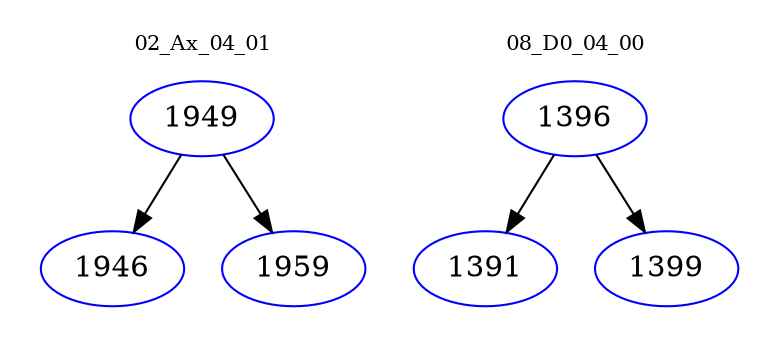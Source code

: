 digraph{
subgraph cluster_0 {
color = white
label = "02_Ax_04_01";
fontsize=10;
T0_1949 [label="1949", color="blue"]
T0_1949 -> T0_1946 [color="black"]
T0_1946 [label="1946", color="blue"]
T0_1949 -> T0_1959 [color="black"]
T0_1959 [label="1959", color="blue"]
}
subgraph cluster_1 {
color = white
label = "08_D0_04_00";
fontsize=10;
T1_1396 [label="1396", color="blue"]
T1_1396 -> T1_1391 [color="black"]
T1_1391 [label="1391", color="blue"]
T1_1396 -> T1_1399 [color="black"]
T1_1399 [label="1399", color="blue"]
}
}
